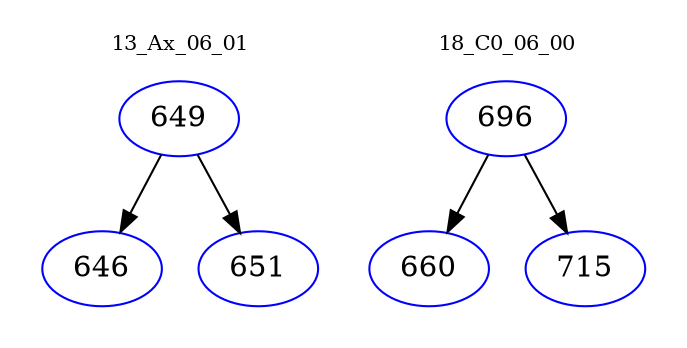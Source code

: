 digraph{
subgraph cluster_0 {
color = white
label = "13_Ax_06_01";
fontsize=10;
T0_649 [label="649", color="blue"]
T0_649 -> T0_646 [color="black"]
T0_646 [label="646", color="blue"]
T0_649 -> T0_651 [color="black"]
T0_651 [label="651", color="blue"]
}
subgraph cluster_1 {
color = white
label = "18_C0_06_00";
fontsize=10;
T1_696 [label="696", color="blue"]
T1_696 -> T1_660 [color="black"]
T1_660 [label="660", color="blue"]
T1_696 -> T1_715 [color="black"]
T1_715 [label="715", color="blue"]
}
}
